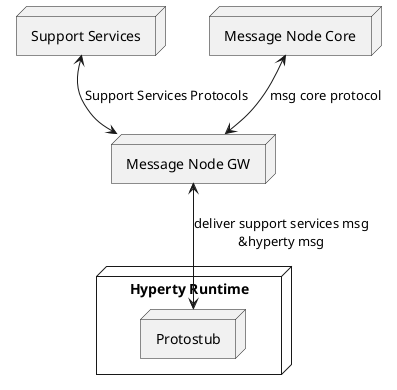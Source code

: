 

@startuml "msg-node-with-gw.png"


node "Support Services" as ss {

}

node "Hyperty Runtime" as runtime {
	node "Protostub" as stub
}

node "Message Node Core" as core {

}

node "Message Node GW" as gw {
}

stub <-up-> gw : deliver support services msg\n&hyperty msg

core <-down-> gw : msg core protocol

ss <-down-> gw : Support Services Protocols


@enduml

